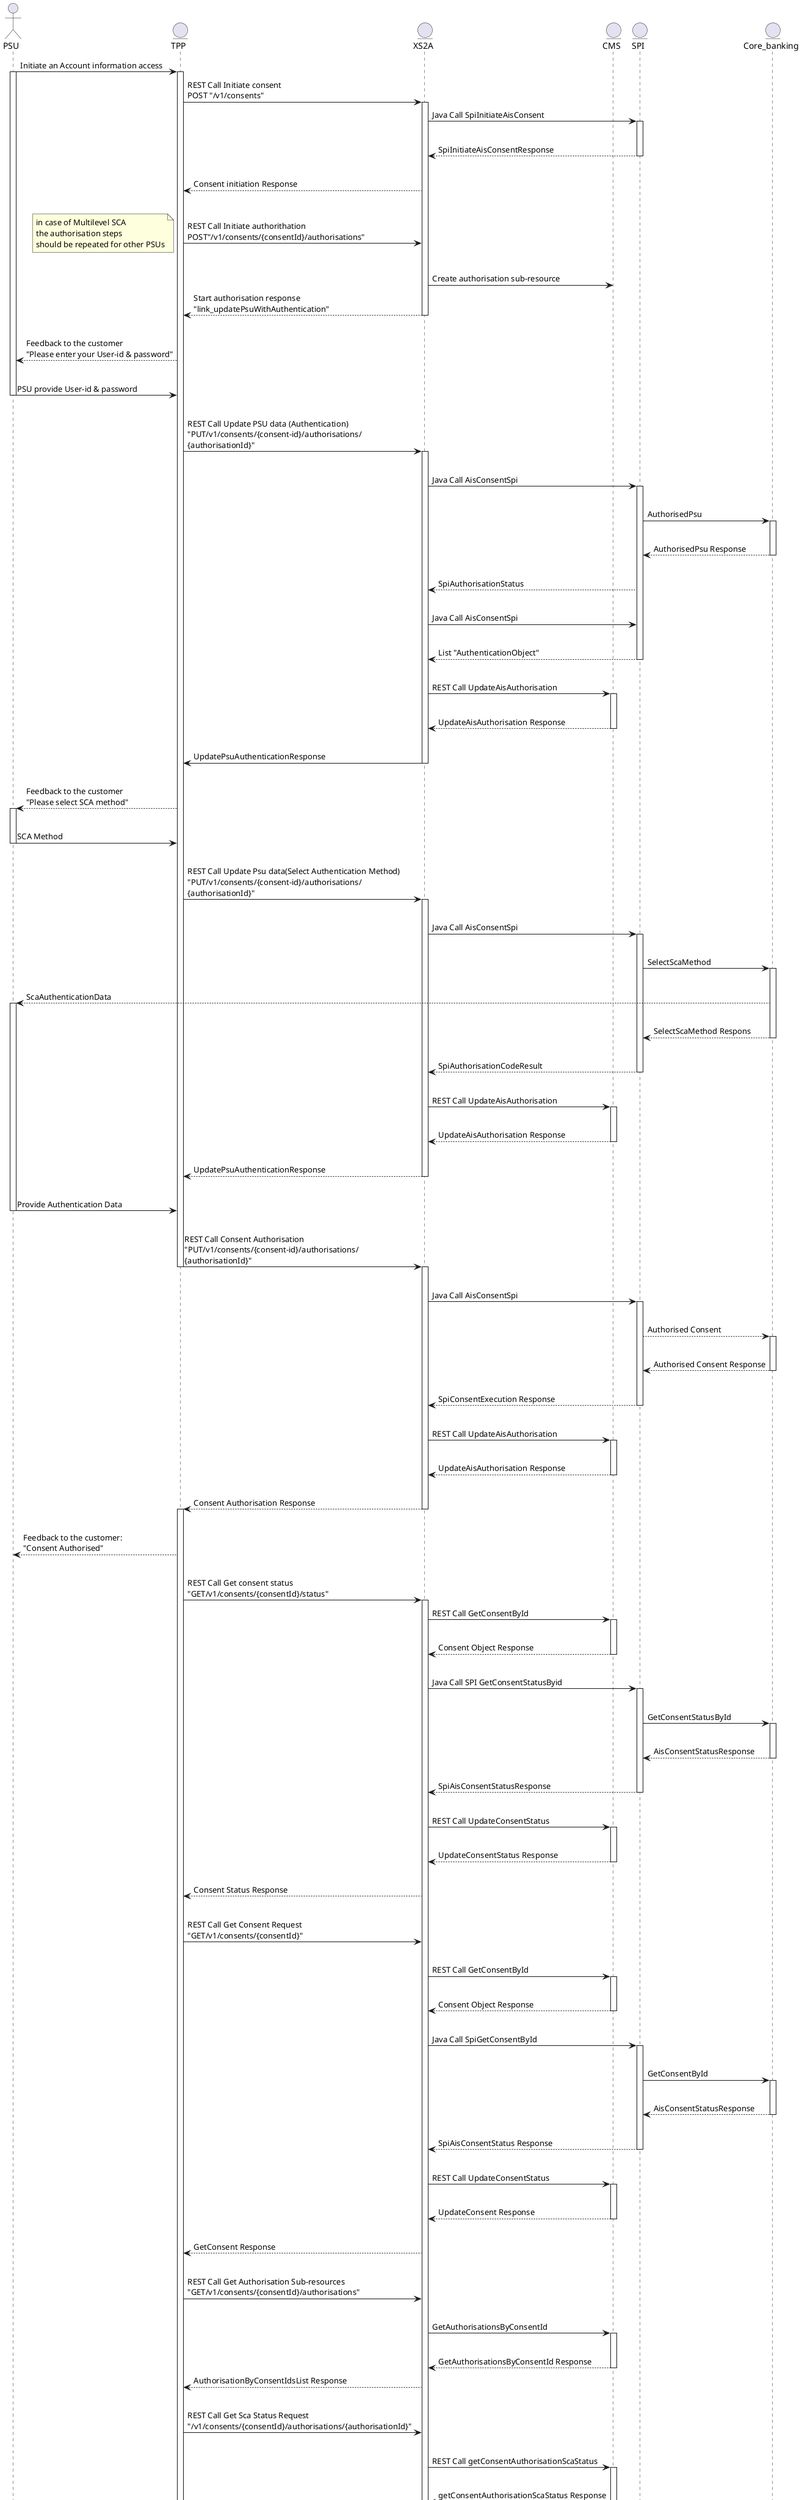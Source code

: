 @startuml
actor PSU
entity TPP
entity XS2A
entity CMS
entity SPI
entity Core_banking
PSU->TPP: Initiate an Account information access
activate PSU
activate TPP
TPP -> XS2A: REST Call Initiate consent\nPOST "/v1/consents"
activate XS2A
XS2A->SPI: Java Call SpiInitiateAisConsent
activate SPI
|||
SPI-->XS2A: SpiInitiateAisConsentResponse
deactivate SPI
|||
XS2A-->TPP:Consent initiation Response
|||
TPP->XS2A: REST Call Initiate authorithation\nPOST"/v1/consents/{consentId}/authorisations"
note left
         in case of Multilevel SCA
         the authorisation steps
         should be repeated for other PSUs
end note
|||
XS2A->CMS: Create authorisation sub-resource
XS2A-->TPP:Start authorisation response\n"link_updatePsuWithAuthentication"
deactivate XS2A
|||
TPP-->PSU: Feedback to the customer\n"Please enter your User-id & password"
|||
PSU->TPP: PSU provide User-id & password
deactivate PSU
|||
TPP->XS2A: REST Call Update PSU data (Authentication)\n"PUT/v1/consents/{consent-id}/authorisations/\n{authorisationId}"
activate XS2A
|||
XS2A->SPI: Java Call AisConsentSpi
activate SPI
|||
SPI->Core_banking: AuthorisedPsu
activate Core_banking
|||
Core_banking-->SPI: AuthorisedPsu Response
deactivate Core_banking
|||
SPI-->XS2A: SpiAuthorisationStatus
|||
XS2A->SPI: Java Call AisConsentSpi
|||
SPI-->XS2A: List "AuthenticationObject"
deactivate SPI
|||
XS2A->CMS: REST Call UpdateAisAuthorisation
activate CMS
|||
CMS-->XS2A: UpdateAisAuthorisation Response
deactivate CMS
|||
XS2A->TPP: UpdatePsuAuthenticationResponse
deactivate XS2A
|||
TPP-->PSU: Feedback to the customer\n"Please select SCA method"
activate PSU
|||
PSU->TPP: SCA Method
deactivate PSU
|||
TPP->XS2A: REST Call Update Psu data(Select Authentication Method)\n"PUT/v1/consents/{consent-id}/authorisations/\n{authorisationId}"
activate XS2A
|||
XS2A->SPI: Java Call AisConsentSpi
activate SPI
|||
SPI->Core_banking: SelectScaMethod
activate Core_banking
|||
Core_banking-->PSU: ScaAuthenticationData
activate PSU
|||
Core_banking-->SPI: SelectScaMethod Respons
deactivate Core_banking
|||
SPI-->XS2A: SpiAuthorisationCodeResult
deactivate SPI
|||
XS2A->CMS: REST Call UpdateAisAuthorisation
activate CMS
|||
CMS-->XS2A: UpdateAisAuthorisation Response
deactivate CMS
|||
XS2A-->TPP:UpdatePsuAuthenticationResponse
deactivate XS2A
|||
PSU->TPP: Provide Authentication Data
deactivate PSU
|||
TPP->XS2A: REST Call Consent Authorisation\n"PUT/v1/consents/{consent-id}/authorisations/\n{authorisationId}"
deactivate TPP
activate XS2A
|||
XS2A->SPI: Java Call AisConsentSpi
activate SPI
|||
SPI-->Core_banking: Authorised Consent
activate Core_banking
|||
Core_banking-->SPI: Authorised Consent Response
deactivate Core_banking
|||
SPI-->XS2A: SpiConsentExecution Response
deactivate SPI
|||
XS2A->CMS: REST Call UpdateAisAuthorisation
activate CMS
|||
CMS-->XS2A: UpdateAisAuthorisation Response
deactivate CMS
|||
XS2A-->TPP: Consent Authorisation Response
deactivate XS2A
activate TPP
|||
TPP-->PSU: Feedback to the customer:\n"Consent Authorised"
deactivate PSU
|||
TPP->XS2A: REST Call Get consent status\n"GET/v1/consents/{consentId}/status"
activate XS2A
XS2A->CMS: REST Call GetConsentById
activate CMS
|||
CMS-->XS2A: Consent Object Response
deactivate CMS
|||
XS2A->SPI: Java Call SPI GetConsentStatusByid
activate SPI
|||
SPI->Core_banking: GetConsentStatusById
activate Core_banking
|||
Core_banking-->SPI: AisConsentStatusResponse
deactivate Core_banking
|||
SPI-->XS2A: SpiAisConsentStatusResponse
deactivate SPI
|||
XS2A->CMS: REST Call UpdateConsentStatus
activate CMS
|||
CMS-->XS2A: UpdateConsentStatus Response
deactivate CMS
|||
XS2A-->TPP: Consent Status Response
|||
TPP->XS2A: REST Call Get Consent Request\n"GET/v1/consents/{consentId}"
|||
XS2A->CMS: REST Call GetConsentById
activate CMS
|||
CMS-->XS2A: Consent Object Response
deactivate CMS
|||
XS2A->SPI: Java Call SpiGetConsentById
activate SPI
|||
SPI->Core_banking: GetConsentById
activate Core_banking
|||
Core_banking-->SPI: AisConsentStatusResponse
deactivate Core_banking
|||
SPI-->XS2A: SpiAisConsentStatus Response
deactivate SPI
|||
XS2A->CMS: REST Call UpdateConsentStatus
activate CMS
|||
CMS-->XS2A: UpdateConsent Response
deactivate CMS
|||
XS2A-->TPP: GetConsent Response
|||
TPP->XS2A: REST Call Get Authorisation Sub-resources\n"GET/v1/consents/{consentId}/authorisations"
|||
XS2A->CMS: GetAuthorisationsByConsentId
activate CMS
|||
CMS-->XS2A: GetAuthorisationsByConsentId Response
deactivate CMS
XS2A-->TPP: AuthorisationByConsentIdsList Response
|||
TPP->XS2A: REST Call Get Sca Status Request\n"/v1/consents/{consentId}/authorisations/{authorisationId}"
|||
XS2A->CMS: REST Call getConsentAuthorisationScaStatus
activate CMS
|||
CMS-->XS2A: getConsentAuthorisationScaStatus Response
deactivate CMS
|||
XS2A->SPI: Java Call getScaStatus
activate SPI
|||
SPI->Core_banking: getScaStatus
activate Core_banking
|||
Core_banking-->SPI: getScaStatus Response
deactivate Core_banking
SPI->XS2A: SpiScaStatusResponse
deactivate SPI
|||
XS2A->CMS: REST Call UpdateAuthorisationStatus
activate CMS
|||
CMS-->XS2A: UpdateAuthorisationStatus Response
|||
deactivate CMS
|||
XS2A-->TPP: Get Sca Status Response
deactivate TPP
deactivate XS2A
@enduml
